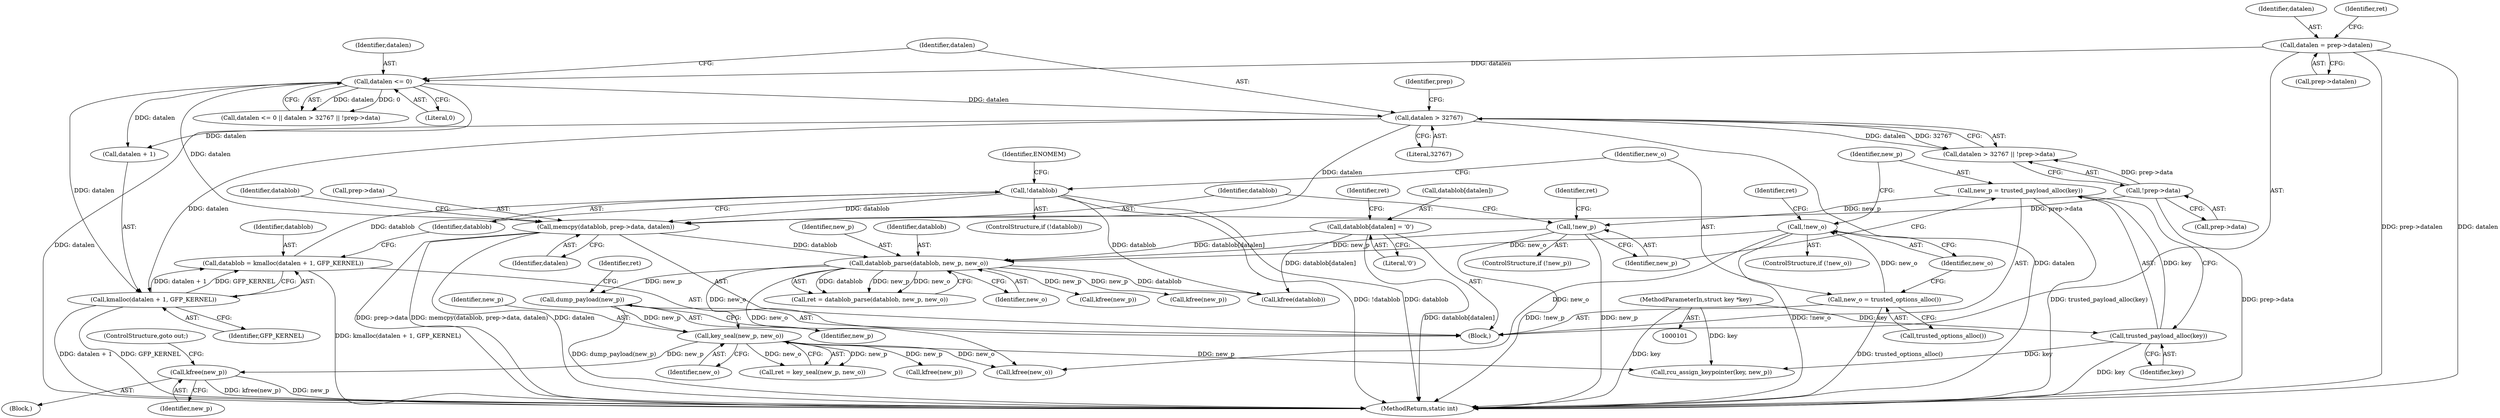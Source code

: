 digraph "0_linux_096fe9eaea40a17e125569f9e657e34cdb6d73bd_0@API" {
"1000273" [label="(Call,kfree(new_p))"];
"1000262" [label="(Call,key_seal(new_p, new_o))"];
"1000258" [label="(Call,dump_payload(new_p))"];
"1000203" [label="(Call,datablob_parse(datablob, new_p, new_o))"];
"1000190" [label="(Call,memcpy(datablob, prep->data, datalen))"];
"1000160" [label="(Call,!datablob)"];
"1000152" [label="(Call,datablob = kmalloc(datalen + 1, GFP_KERNEL))"];
"1000154" [label="(Call,kmalloc(datalen + 1, GFP_KERNEL))"];
"1000138" [label="(Call,datalen <= 0)"];
"1000118" [label="(Call,datalen = prep->datalen)"];
"1000142" [label="(Call,datalen > 32767)"];
"1000145" [label="(Call,!prep->data)"];
"1000196" [label="(Call,datablob[datalen] = '\0')"];
"1000182" [label="(Call,!new_p)"];
"1000177" [label="(Call,new_p = trusted_payload_alloc(key))"];
"1000179" [label="(Call,trusted_payload_alloc(key))"];
"1000102" [label="(MethodParameterIn,struct key *key)"];
"1000169" [label="(Call,!new_o)"];
"1000165" [label="(Call,new_o = trusted_options_alloc())"];
"1000142" [label="(Call,datalen > 32767)"];
"1000314" [label="(MethodReturn,static int)"];
"1000269" [label="(Block,)"];
"1000118" [label="(Call,datalen = prep->datalen)"];
"1000274" [label="(Identifier,new_p)"];
"1000183" [label="(Identifier,new_p)"];
"1000170" [label="(Identifier,new_o)"];
"1000264" [label="(Identifier,new_o)"];
"1000139" [label="(Identifier,datalen)"];
"1000161" [label="(Identifier,datablob)"];
"1000158" [label="(Identifier,GFP_KERNEL)"];
"1000310" [label="(Call,kfree(new_o))"];
"1000119" [label="(Identifier,datalen)"];
"1000200" [label="(Literal,'\0')"];
"1000165" [label="(Call,new_o = trusted_options_alloc())"];
"1000202" [label="(Identifier,ret)"];
"1000295" [label="(Call,kfree(new_p))"];
"1000169" [label="(Call,!new_o)"];
"1000216" [label="(Call,kfree(new_p))"];
"1000160" [label="(Call,!datablob)"];
"1000298" [label="(Call,rcu_assign_keypointer(key, new_p))"];
"1000159" [label="(ControlStructure,if (!datablob))"];
"1000203" [label="(Call,datablob_parse(datablob, new_p, new_o))"];
"1000258" [label="(Call,dump_payload(new_p))"];
"1000120" [label="(Call,prep->datalen)"];
"1000167" [label="(Call,trusted_options_alloc())"];
"1000262" [label="(Call,key_seal(new_p, new_o))"];
"1000263" [label="(Identifier,new_p)"];
"1000201" [label="(Call,ret = datablob_parse(datablob, new_p, new_o))"];
"1000273" [label="(Call,kfree(new_p))"];
"1000143" [label="(Identifier,datalen)"];
"1000180" [label="(Identifier,key)"];
"1000155" [label="(Call,datalen + 1)"];
"1000104" [label="(Block,)"];
"1000144" [label="(Literal,32767)"];
"1000206" [label="(Identifier,new_o)"];
"1000102" [label="(MethodParameterIn,struct key *key)"];
"1000153" [label="(Identifier,datablob)"];
"1000173" [label="(Identifier,ret)"];
"1000126" [label="(Identifier,ret)"];
"1000260" [label="(Call,ret = key_seal(new_p, new_o))"];
"1000147" [label="(Identifier,prep)"];
"1000186" [label="(Identifier,ret)"];
"1000141" [label="(Call,datalen > 32767 || !prep->data)"];
"1000308" [label="(Call,kfree(datablob))"];
"1000198" [label="(Identifier,datablob)"];
"1000166" [label="(Identifier,new_o)"];
"1000181" [label="(ControlStructure,if (!new_p))"];
"1000168" [label="(ControlStructure,if (!new_o))"];
"1000191" [label="(Identifier,datablob)"];
"1000196" [label="(Call,datablob[datalen] = '\0')"];
"1000192" [label="(Call,prep->data)"];
"1000190" [label="(Call,memcpy(datablob, prep->data, datalen))"];
"1000275" [label="(ControlStructure,goto out;)"];
"1000259" [label="(Identifier,new_p)"];
"1000152" [label="(Call,datablob = kmalloc(datalen + 1, GFP_KERNEL))"];
"1000177" [label="(Call,new_p = trusted_payload_alloc(key))"];
"1000178" [label="(Identifier,new_p)"];
"1000138" [label="(Call,datalen <= 0)"];
"1000204" [label="(Identifier,datablob)"];
"1000261" [label="(Identifier,ret)"];
"1000205" [label="(Identifier,new_p)"];
"1000164" [label="(Identifier,ENOMEM)"];
"1000182" [label="(Call,!new_p)"];
"1000197" [label="(Call,datablob[datalen])"];
"1000137" [label="(Call,datalen <= 0 || datalen > 32767 || !prep->data)"];
"1000195" [label="(Identifier,datalen)"];
"1000146" [label="(Call,prep->data)"];
"1000140" [label="(Literal,0)"];
"1000154" [label="(Call,kmalloc(datalen + 1, GFP_KERNEL))"];
"1000179" [label="(Call,trusted_payload_alloc(key))"];
"1000145" [label="(Call,!prep->data)"];
"1000229" [label="(Call,kfree(new_p))"];
"1000273" -> "1000269"  [label="AST: "];
"1000273" -> "1000274"  [label="CFG: "];
"1000274" -> "1000273"  [label="AST: "];
"1000275" -> "1000273"  [label="CFG: "];
"1000273" -> "1000314"  [label="DDG: new_p"];
"1000273" -> "1000314"  [label="DDG: kfree(new_p)"];
"1000262" -> "1000273"  [label="DDG: new_p"];
"1000262" -> "1000260"  [label="AST: "];
"1000262" -> "1000264"  [label="CFG: "];
"1000263" -> "1000262"  [label="AST: "];
"1000264" -> "1000262"  [label="AST: "];
"1000260" -> "1000262"  [label="CFG: "];
"1000262" -> "1000260"  [label="DDG: new_p"];
"1000262" -> "1000260"  [label="DDG: new_o"];
"1000258" -> "1000262"  [label="DDG: new_p"];
"1000203" -> "1000262"  [label="DDG: new_o"];
"1000262" -> "1000295"  [label="DDG: new_p"];
"1000262" -> "1000298"  [label="DDG: new_p"];
"1000262" -> "1000310"  [label="DDG: new_o"];
"1000258" -> "1000104"  [label="AST: "];
"1000258" -> "1000259"  [label="CFG: "];
"1000259" -> "1000258"  [label="AST: "];
"1000261" -> "1000258"  [label="CFG: "];
"1000258" -> "1000314"  [label="DDG: dump_payload(new_p)"];
"1000203" -> "1000258"  [label="DDG: new_p"];
"1000203" -> "1000201"  [label="AST: "];
"1000203" -> "1000206"  [label="CFG: "];
"1000204" -> "1000203"  [label="AST: "];
"1000205" -> "1000203"  [label="AST: "];
"1000206" -> "1000203"  [label="AST: "];
"1000201" -> "1000203"  [label="CFG: "];
"1000203" -> "1000201"  [label="DDG: datablob"];
"1000203" -> "1000201"  [label="DDG: new_p"];
"1000203" -> "1000201"  [label="DDG: new_o"];
"1000190" -> "1000203"  [label="DDG: datablob"];
"1000196" -> "1000203"  [label="DDG: datablob[datalen]"];
"1000182" -> "1000203"  [label="DDG: new_p"];
"1000169" -> "1000203"  [label="DDG: new_o"];
"1000203" -> "1000216"  [label="DDG: new_p"];
"1000203" -> "1000229"  [label="DDG: new_p"];
"1000203" -> "1000308"  [label="DDG: datablob"];
"1000203" -> "1000310"  [label="DDG: new_o"];
"1000190" -> "1000104"  [label="AST: "];
"1000190" -> "1000195"  [label="CFG: "];
"1000191" -> "1000190"  [label="AST: "];
"1000192" -> "1000190"  [label="AST: "];
"1000195" -> "1000190"  [label="AST: "];
"1000198" -> "1000190"  [label="CFG: "];
"1000190" -> "1000314"  [label="DDG: memcpy(datablob, prep->data, datalen)"];
"1000190" -> "1000314"  [label="DDG: datalen"];
"1000190" -> "1000314"  [label="DDG: prep->data"];
"1000160" -> "1000190"  [label="DDG: datablob"];
"1000145" -> "1000190"  [label="DDG: prep->data"];
"1000138" -> "1000190"  [label="DDG: datalen"];
"1000142" -> "1000190"  [label="DDG: datalen"];
"1000160" -> "1000159"  [label="AST: "];
"1000160" -> "1000161"  [label="CFG: "];
"1000161" -> "1000160"  [label="AST: "];
"1000164" -> "1000160"  [label="CFG: "];
"1000166" -> "1000160"  [label="CFG: "];
"1000160" -> "1000314"  [label="DDG: !datablob"];
"1000160" -> "1000314"  [label="DDG: datablob"];
"1000152" -> "1000160"  [label="DDG: datablob"];
"1000160" -> "1000308"  [label="DDG: datablob"];
"1000152" -> "1000104"  [label="AST: "];
"1000152" -> "1000154"  [label="CFG: "];
"1000153" -> "1000152"  [label="AST: "];
"1000154" -> "1000152"  [label="AST: "];
"1000161" -> "1000152"  [label="CFG: "];
"1000152" -> "1000314"  [label="DDG: kmalloc(datalen + 1, GFP_KERNEL)"];
"1000154" -> "1000152"  [label="DDG: datalen + 1"];
"1000154" -> "1000152"  [label="DDG: GFP_KERNEL"];
"1000154" -> "1000158"  [label="CFG: "];
"1000155" -> "1000154"  [label="AST: "];
"1000158" -> "1000154"  [label="AST: "];
"1000154" -> "1000314"  [label="DDG: datalen + 1"];
"1000154" -> "1000314"  [label="DDG: GFP_KERNEL"];
"1000138" -> "1000154"  [label="DDG: datalen"];
"1000142" -> "1000154"  [label="DDG: datalen"];
"1000138" -> "1000137"  [label="AST: "];
"1000138" -> "1000140"  [label="CFG: "];
"1000139" -> "1000138"  [label="AST: "];
"1000140" -> "1000138"  [label="AST: "];
"1000143" -> "1000138"  [label="CFG: "];
"1000137" -> "1000138"  [label="CFG: "];
"1000138" -> "1000314"  [label="DDG: datalen"];
"1000138" -> "1000137"  [label="DDG: datalen"];
"1000138" -> "1000137"  [label="DDG: 0"];
"1000118" -> "1000138"  [label="DDG: datalen"];
"1000138" -> "1000142"  [label="DDG: datalen"];
"1000138" -> "1000155"  [label="DDG: datalen"];
"1000118" -> "1000104"  [label="AST: "];
"1000118" -> "1000120"  [label="CFG: "];
"1000119" -> "1000118"  [label="AST: "];
"1000120" -> "1000118"  [label="AST: "];
"1000126" -> "1000118"  [label="CFG: "];
"1000118" -> "1000314"  [label="DDG: prep->datalen"];
"1000118" -> "1000314"  [label="DDG: datalen"];
"1000142" -> "1000141"  [label="AST: "];
"1000142" -> "1000144"  [label="CFG: "];
"1000143" -> "1000142"  [label="AST: "];
"1000144" -> "1000142"  [label="AST: "];
"1000147" -> "1000142"  [label="CFG: "];
"1000141" -> "1000142"  [label="CFG: "];
"1000142" -> "1000314"  [label="DDG: datalen"];
"1000142" -> "1000141"  [label="DDG: datalen"];
"1000142" -> "1000141"  [label="DDG: 32767"];
"1000142" -> "1000155"  [label="DDG: datalen"];
"1000145" -> "1000141"  [label="AST: "];
"1000145" -> "1000146"  [label="CFG: "];
"1000146" -> "1000145"  [label="AST: "];
"1000141" -> "1000145"  [label="CFG: "];
"1000145" -> "1000314"  [label="DDG: prep->data"];
"1000145" -> "1000141"  [label="DDG: prep->data"];
"1000196" -> "1000104"  [label="AST: "];
"1000196" -> "1000200"  [label="CFG: "];
"1000197" -> "1000196"  [label="AST: "];
"1000200" -> "1000196"  [label="AST: "];
"1000202" -> "1000196"  [label="CFG: "];
"1000196" -> "1000314"  [label="DDG: datablob[datalen]"];
"1000196" -> "1000308"  [label="DDG: datablob[datalen]"];
"1000182" -> "1000181"  [label="AST: "];
"1000182" -> "1000183"  [label="CFG: "];
"1000183" -> "1000182"  [label="AST: "];
"1000186" -> "1000182"  [label="CFG: "];
"1000191" -> "1000182"  [label="CFG: "];
"1000182" -> "1000314"  [label="DDG: !new_p"];
"1000182" -> "1000314"  [label="DDG: new_p"];
"1000177" -> "1000182"  [label="DDG: new_p"];
"1000177" -> "1000104"  [label="AST: "];
"1000177" -> "1000179"  [label="CFG: "];
"1000178" -> "1000177"  [label="AST: "];
"1000179" -> "1000177"  [label="AST: "];
"1000183" -> "1000177"  [label="CFG: "];
"1000177" -> "1000314"  [label="DDG: trusted_payload_alloc(key)"];
"1000179" -> "1000177"  [label="DDG: key"];
"1000179" -> "1000180"  [label="CFG: "];
"1000180" -> "1000179"  [label="AST: "];
"1000179" -> "1000314"  [label="DDG: key"];
"1000102" -> "1000179"  [label="DDG: key"];
"1000179" -> "1000298"  [label="DDG: key"];
"1000102" -> "1000101"  [label="AST: "];
"1000102" -> "1000314"  [label="DDG: key"];
"1000102" -> "1000298"  [label="DDG: key"];
"1000169" -> "1000168"  [label="AST: "];
"1000169" -> "1000170"  [label="CFG: "];
"1000170" -> "1000169"  [label="AST: "];
"1000173" -> "1000169"  [label="CFG: "];
"1000178" -> "1000169"  [label="CFG: "];
"1000169" -> "1000314"  [label="DDG: !new_o"];
"1000165" -> "1000169"  [label="DDG: new_o"];
"1000169" -> "1000310"  [label="DDG: new_o"];
"1000165" -> "1000104"  [label="AST: "];
"1000165" -> "1000167"  [label="CFG: "];
"1000166" -> "1000165"  [label="AST: "];
"1000167" -> "1000165"  [label="AST: "];
"1000170" -> "1000165"  [label="CFG: "];
"1000165" -> "1000314"  [label="DDG: trusted_options_alloc()"];
}

